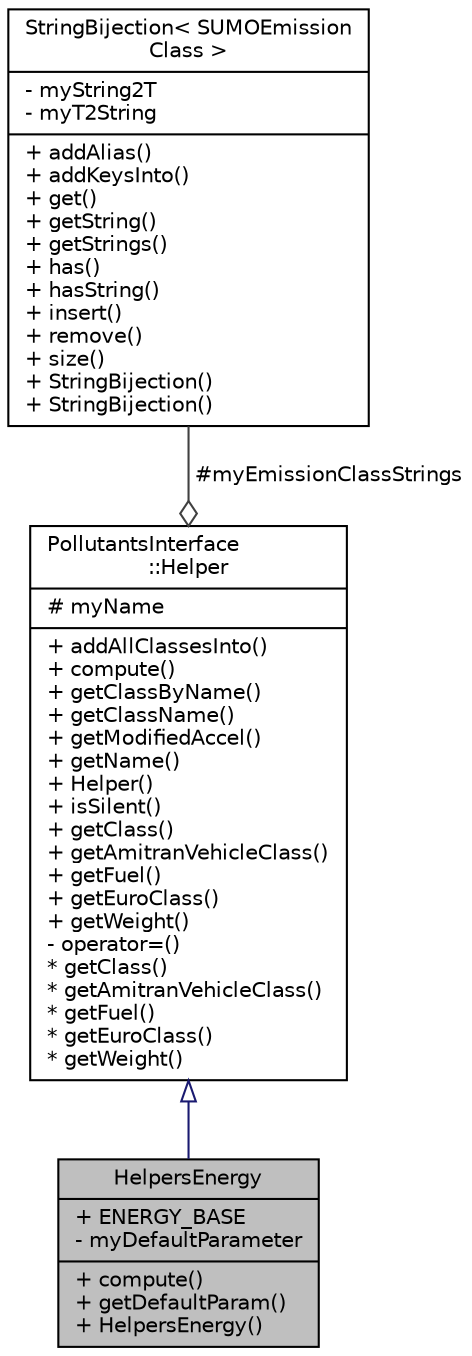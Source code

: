 digraph "HelpersEnergy"
{
  edge [fontname="Helvetica",fontsize="10",labelfontname="Helvetica",labelfontsize="10"];
  node [fontname="Helvetica",fontsize="10",shape=record];
  Node2 [label="{HelpersEnergy\n|+ ENERGY_BASE\l- myDefaultParameter\l|+ compute()\l+ getDefaultParam()\l+ HelpersEnergy()\l}",height=0.2,width=0.4,color="black", fillcolor="grey75", style="filled", fontcolor="black"];
  Node3 -> Node2 [dir="back",color="midnightblue",fontsize="10",style="solid",arrowtail="onormal",fontname="Helvetica"];
  Node3 [label="{PollutantsInterface\l::Helper\n|# myName\l|+ addAllClassesInto()\l+ compute()\l+ getClassByName()\l+ getClassName()\l+ getModifiedAccel()\l+ getName()\l+ Helper()\l+ isSilent()\l+ getClass()\l+ getAmitranVehicleClass()\l+ getFuel()\l+ getEuroClass()\l+ getWeight()\l- operator=()\l* getClass()\l* getAmitranVehicleClass()\l* getFuel()\l* getEuroClass()\l* getWeight()\l}",height=0.2,width=0.4,color="black", fillcolor="white", style="filled",URL="$de/d93/class_pollutants_interface_1_1_helper.html",tooltip="abstract superclass for the model helpers "];
  Node4 -> Node3 [color="grey25",fontsize="10",style="solid",label=" #myEmissionClassStrings" ,arrowhead="odiamond",fontname="Helvetica"];
  Node4 [label="{StringBijection\< SUMOEmission\lClass \>\n|- myString2T\l- myT2String\l|+ addAlias()\l+ addKeysInto()\l+ get()\l+ getString()\l+ getStrings()\l+ has()\l+ hasString()\l+ insert()\l+ remove()\l+ size()\l+ StringBijection()\l+ StringBijection()\l}",height=0.2,width=0.4,color="black", fillcolor="white", style="filled",URL="$d5/d41/class_string_bijection.html"];
}
